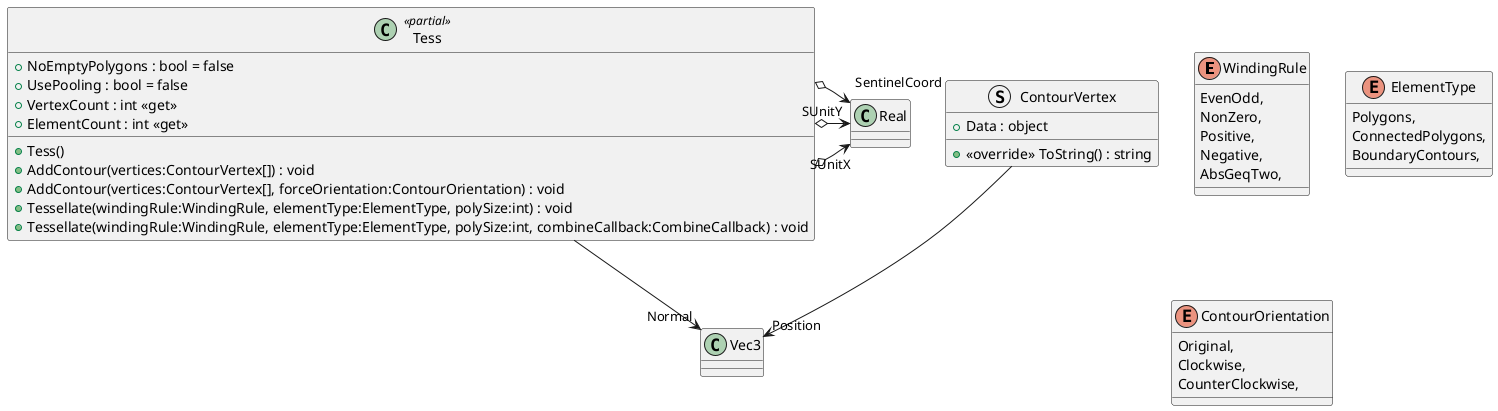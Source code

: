 @startuml
enum WindingRule {
    EvenOdd,
    NonZero,
    Positive,
    Negative,
    AbsGeqTwo,
}
enum ElementType {
    Polygons,
    ConnectedPolygons,
    BoundaryContours,
}
enum ContourOrientation {
    Original,
    Clockwise,
    CounterClockwise,
}
struct ContourVertex {
    + Data : object
    + <<override>> ToString() : string
}
class Tess <<partial>> {
    + NoEmptyPolygons : bool = false
    + UsePooling : bool = false
    + VertexCount : int <<get>>
    + ElementCount : int <<get>>
    + Tess()
    + AddContour(vertices:ContourVertex[]) : void
    + AddContour(vertices:ContourVertex[], forceOrientation:ContourOrientation) : void
    + Tessellate(windingRule:WindingRule, elementType:ElementType, polySize:int) : void
    + Tessellate(windingRule:WindingRule, elementType:ElementType, polySize:int, combineCallback:CombineCallback) : void
}
ContourVertex --> "Position" Vec3
Tess --> "Normal" Vec3
Tess o-> "SUnitX" Real
Tess o-> "SUnitY" Real
Tess o-> "SentinelCoord" Real
@enduml
